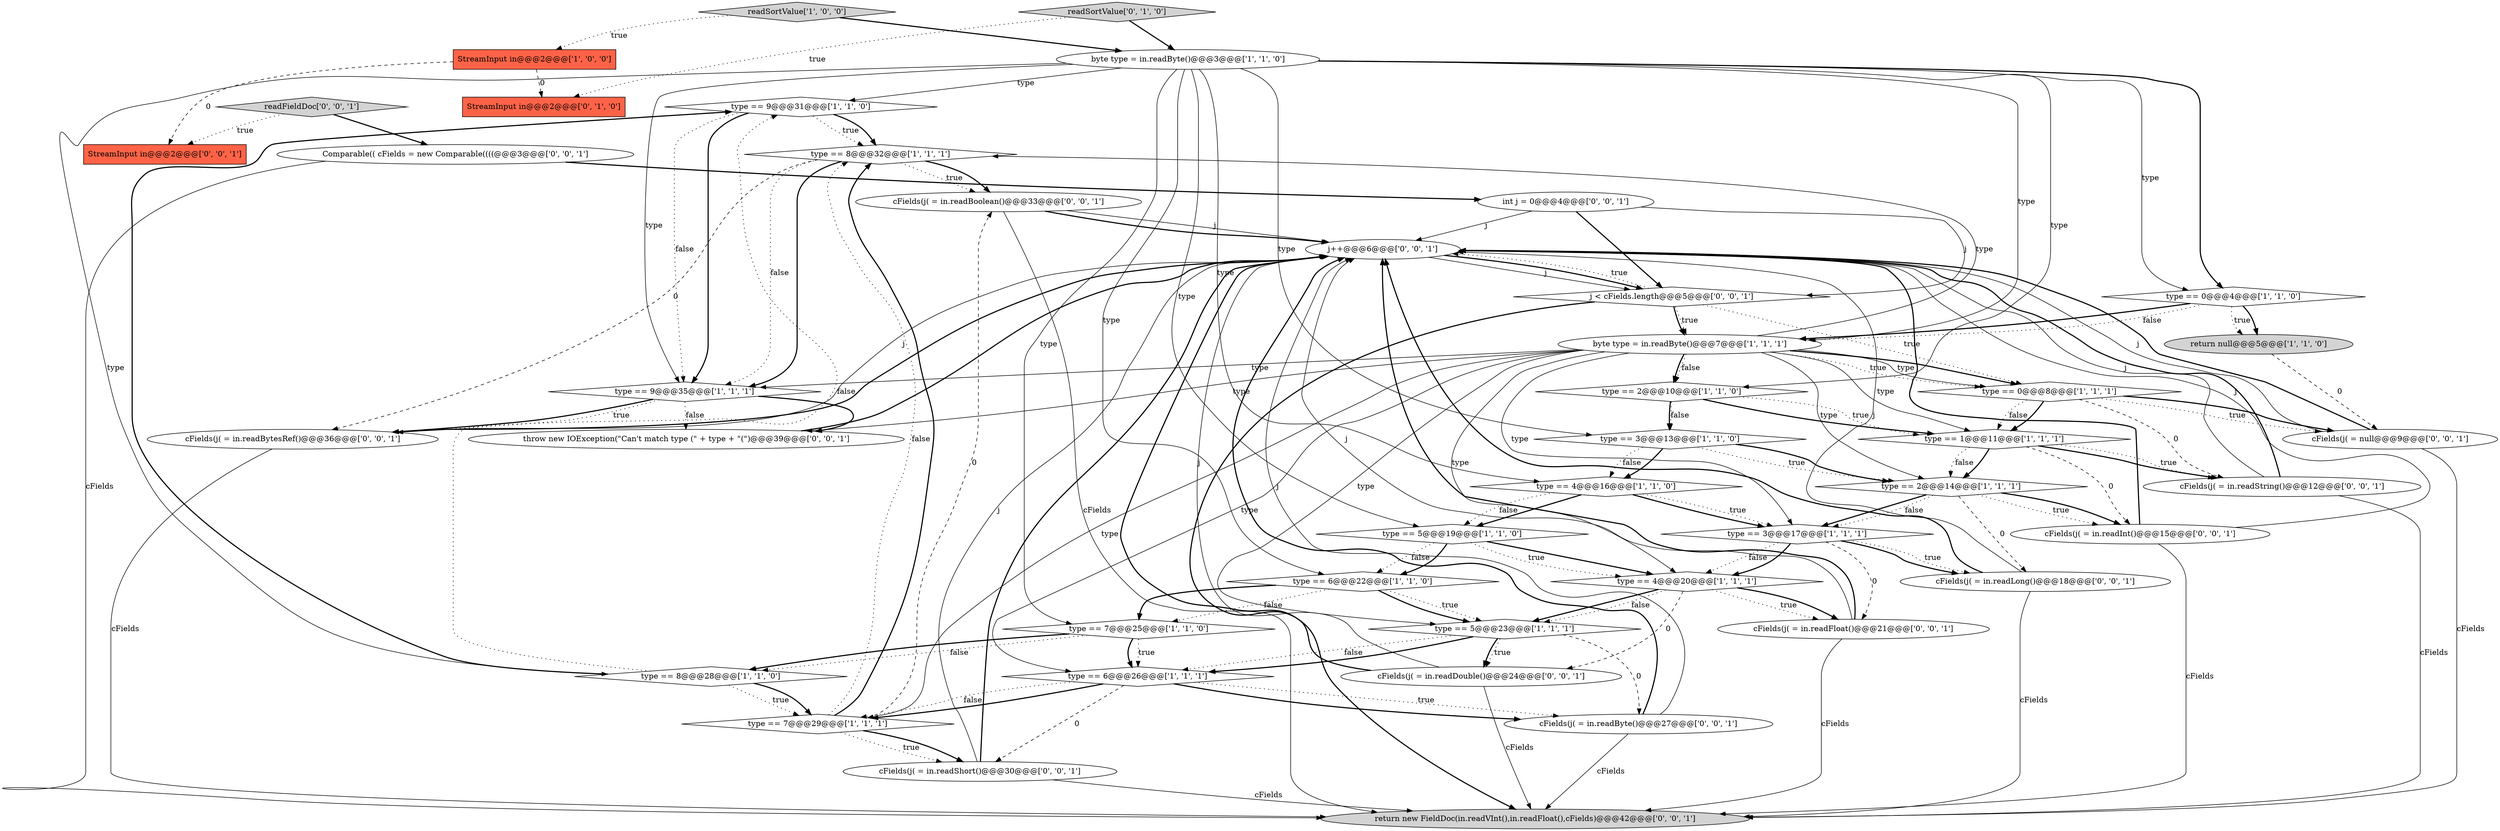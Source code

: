 digraph {
5 [style = filled, label = "type == 9@@@31@@@['1', '1', '0']", fillcolor = white, shape = diamond image = "AAA0AAABBB1BBB"];
33 [style = filled, label = "cFields(j( = in.readFloat()@@@21@@@['0', '0', '1']", fillcolor = white, shape = ellipse image = "AAA0AAABBB3BBB"];
43 [style = filled, label = "cFields(j( = in.readLong()@@@18@@@['0', '0', '1']", fillcolor = white, shape = ellipse image = "AAA0AAABBB3BBB"];
38 [style = filled, label = "cFields(j( = in.readDouble()@@@24@@@['0', '0', '1']", fillcolor = white, shape = ellipse image = "AAA0AAABBB3BBB"];
39 [style = filled, label = "int j = 0@@@4@@@['0', '0', '1']", fillcolor = white, shape = ellipse image = "AAA0AAABBB3BBB"];
34 [style = filled, label = "cFields(j( = in.readInt()@@@15@@@['0', '0', '1']", fillcolor = white, shape = ellipse image = "AAA0AAABBB3BBB"];
16 [style = filled, label = "type == 4@@@20@@@['1', '1', '1']", fillcolor = white, shape = diamond image = "AAA0AAABBB1BBB"];
41 [style = filled, label = "cFields(j( = in.readBoolean()@@@33@@@['0', '0', '1']", fillcolor = white, shape = ellipse image = "AAA0AAABBB3BBB"];
15 [style = filled, label = "type == 5@@@19@@@['1', '1', '0']", fillcolor = white, shape = diamond image = "AAA0AAABBB1BBB"];
26 [style = filled, label = "StreamInput in@@@2@@@['0', '0', '1']", fillcolor = tomato, shape = box image = "AAA0AAABBB3BBB"];
29 [style = filled, label = "return new FieldDoc(in.readVInt(),in.readFloat(),cFields)@@@42@@@['0', '0', '1']", fillcolor = lightgray, shape = ellipse image = "AAA0AAABBB3BBB"];
18 [style = filled, label = "type == 0@@@4@@@['1', '1', '0']", fillcolor = white, shape = diamond image = "AAA0AAABBB1BBB"];
0 [style = filled, label = "type == 3@@@13@@@['1', '1', '0']", fillcolor = white, shape = diamond image = "AAA0AAABBB1BBB"];
9 [style = filled, label = "type == 8@@@28@@@['1', '1', '0']", fillcolor = white, shape = diamond image = "AAA0AAABBB1BBB"];
19 [style = filled, label = "type == 3@@@17@@@['1', '1', '1']", fillcolor = white, shape = diamond image = "AAA0AAABBB1BBB"];
6 [style = filled, label = "readSortValue['1', '0', '0']", fillcolor = lightgray, shape = diamond image = "AAA0AAABBB1BBB"];
27 [style = filled, label = "cFields(j( = in.readString()@@@12@@@['0', '0', '1']", fillcolor = white, shape = ellipse image = "AAA0AAABBB3BBB"];
28 [style = filled, label = "readFieldDoc['0', '0', '1']", fillcolor = lightgray, shape = diamond image = "AAA0AAABBB3BBB"];
23 [style = filled, label = "type == 8@@@32@@@['1', '1', '1']", fillcolor = white, shape = diamond image = "AAA0AAABBB1BBB"];
35 [style = filled, label = "throw new IOException(\"Can't match type (\" + type + \"(\")@@@39@@@['0', '0', '1']", fillcolor = white, shape = ellipse image = "AAA0AAABBB3BBB"];
14 [style = filled, label = "return null@@@5@@@['1', '1', '0']", fillcolor = lightgray, shape = ellipse image = "AAA0AAABBB1BBB"];
37 [style = filled, label = "cFields(j( = in.readBytesRef()@@@36@@@['0', '0', '1']", fillcolor = white, shape = ellipse image = "AAA0AAABBB3BBB"];
2 [style = filled, label = "byte type = in.readByte()@@@3@@@['1', '1', '0']", fillcolor = white, shape = ellipse image = "AAA0AAABBB1BBB"];
11 [style = filled, label = "type == 2@@@14@@@['1', '1', '1']", fillcolor = white, shape = diamond image = "AAA0AAABBB1BBB"];
40 [style = filled, label = "cFields(j( = in.readByte()@@@27@@@['0', '0', '1']", fillcolor = white, shape = ellipse image = "AAA0AAABBB3BBB"];
24 [style = filled, label = "readSortValue['0', '1', '0']", fillcolor = lightgray, shape = diamond image = "AAA0AAABBB2BBB"];
17 [style = filled, label = "type == 5@@@23@@@['1', '1', '1']", fillcolor = white, shape = diamond image = "AAA0AAABBB1BBB"];
25 [style = filled, label = "StreamInput in@@@2@@@['0', '1', '0']", fillcolor = tomato, shape = box image = "AAA1AAABBB2BBB"];
42 [style = filled, label = "cFields(j( = in.readShort()@@@30@@@['0', '0', '1']", fillcolor = white, shape = ellipse image = "AAA0AAABBB3BBB"];
3 [style = filled, label = "StreamInput in@@@2@@@['1', '0', '0']", fillcolor = tomato, shape = box image = "AAA1AAABBB1BBB"];
7 [style = filled, label = "type == 9@@@35@@@['1', '1', '1']", fillcolor = white, shape = diamond image = "AAA0AAABBB1BBB"];
36 [style = filled, label = "j++@@@6@@@['0', '0', '1']", fillcolor = white, shape = ellipse image = "AAA0AAABBB3BBB"];
8 [style = filled, label = "byte type = in.readByte()@@@7@@@['1', '1', '1']", fillcolor = white, shape = ellipse image = "AAA0AAABBB1BBB"];
12 [style = filled, label = "type == 6@@@22@@@['1', '1', '0']", fillcolor = white, shape = diamond image = "AAA0AAABBB1BBB"];
22 [style = filled, label = "type == 6@@@26@@@['1', '1', '1']", fillcolor = white, shape = diamond image = "AAA0AAABBB1BBB"];
10 [style = filled, label = "type == 1@@@11@@@['1', '1', '1']", fillcolor = white, shape = diamond image = "AAA0AAABBB1BBB"];
32 [style = filled, label = "Comparable(( cFields = new Comparable((((@@@3@@@['0', '0', '1']", fillcolor = white, shape = ellipse image = "AAA0AAABBB3BBB"];
4 [style = filled, label = "type == 7@@@29@@@['1', '1', '1']", fillcolor = white, shape = diamond image = "AAA0AAABBB1BBB"];
21 [style = filled, label = "type == 2@@@10@@@['1', '1', '0']", fillcolor = white, shape = diamond image = "AAA0AAABBB1BBB"];
31 [style = filled, label = "cFields(j( = null@@@9@@@['0', '0', '1']", fillcolor = white, shape = ellipse image = "AAA0AAABBB3BBB"];
20 [style = filled, label = "type == 0@@@8@@@['1', '1', '1']", fillcolor = white, shape = diamond image = "AAA0AAABBB1BBB"];
30 [style = filled, label = "j < cFields.length@@@5@@@['0', '0', '1']", fillcolor = white, shape = diamond image = "AAA0AAABBB3BBB"];
1 [style = filled, label = "type == 4@@@16@@@['1', '1', '0']", fillcolor = white, shape = diamond image = "AAA0AAABBB1BBB"];
13 [style = filled, label = "type == 7@@@25@@@['1', '1', '0']", fillcolor = white, shape = diamond image = "AAA0AAABBB1BBB"];
23->7 [style = dotted, label="false"];
21->10 [style = bold, label=""];
24->25 [style = dotted, label="true"];
10->34 [style = dashed, label="0"];
8->23 [style = solid, label="type"];
5->23 [style = dotted, label="true"];
7->35 [style = bold, label=""];
8->17 [style = solid, label="type"];
8->16 [style = solid, label="type"];
43->29 [style = solid, label="cFields"];
30->29 [style = bold, label=""];
22->4 [style = bold, label=""];
17->38 [style = bold, label=""];
11->34 [style = dotted, label="true"];
13->9 [style = dotted, label="false"];
22->42 [style = dashed, label="0"];
8->20 [style = bold, label=""];
19->16 [style = dotted, label="false"];
20->31 [style = dotted, label="true"];
8->22 [style = solid, label="type"];
8->10 [style = solid, label="type"];
4->42 [style = dotted, label="true"];
9->5 [style = bold, label=""];
4->23 [style = dotted, label="false"];
11->43 [style = dashed, label="0"];
8->20 [style = dotted, label="true"];
8->21 [style = dotted, label="false"];
13->22 [style = bold, label=""];
30->8 [style = bold, label=""];
6->3 [style = dotted, label="true"];
8->7 [style = solid, label="type"];
42->29 [style = solid, label="cFields"];
37->29 [style = solid, label="cFields"];
2->21 [style = solid, label="type"];
0->11 [style = dotted, label="true"];
2->9 [style = solid, label="type"];
10->11 [style = bold, label=""];
39->36 [style = solid, label="j"];
8->11 [style = solid, label="type"];
17->38 [style = dotted, label="true"];
12->17 [style = dotted, label="true"];
32->29 [style = solid, label="cFields"];
36->30 [style = solid, label="j"];
21->0 [style = bold, label=""];
5->23 [style = bold, label=""];
2->8 [style = solid, label="type"];
2->7 [style = solid, label="type"];
37->36 [style = bold, label=""];
22->4 [style = dotted, label="false"];
40->36 [style = solid, label="j"];
5->7 [style = dotted, label="false"];
7->37 [style = bold, label=""];
23->41 [style = dotted, label="true"];
8->4 [style = solid, label="type"];
2->18 [style = bold, label=""];
33->36 [style = solid, label="j"];
20->31 [style = bold, label=""];
16->17 [style = bold, label=""];
15->16 [style = dotted, label="true"];
16->33 [style = dotted, label="true"];
6->2 [style = bold, label=""];
36->30 [style = bold, label=""];
13->22 [style = dotted, label="true"];
18->8 [style = dotted, label="false"];
16->33 [style = bold, label=""];
34->36 [style = bold, label=""];
33->36 [style = bold, label=""];
8->35 [style = solid, label="type"];
15->12 [style = dotted, label="false"];
9->4 [style = dotted, label="true"];
31->36 [style = solid, label="j"];
5->7 [style = bold, label=""];
15->12 [style = bold, label=""];
23->7 [style = bold, label=""];
1->19 [style = bold, label=""];
2->12 [style = solid, label="type"];
16->17 [style = dotted, label="false"];
4->23 [style = bold, label=""];
4->41 [style = dashed, label="0"];
14->31 [style = dashed, label="0"];
2->1 [style = solid, label="type"];
2->5 [style = solid, label="type"];
2->0 [style = solid, label="type"];
2->18 [style = solid, label="type"];
21->0 [style = dotted, label="false"];
3->26 [style = dashed, label="0"];
34->29 [style = solid, label="cFields"];
31->29 [style = solid, label="cFields"];
12->17 [style = bold, label=""];
37->36 [style = solid, label="j"];
43->36 [style = bold, label=""];
2->13 [style = solid, label="type"];
0->11 [style = bold, label=""];
31->36 [style = bold, label=""];
21->10 [style = dotted, label="true"];
23->41 [style = bold, label=""];
1->19 [style = dotted, label="true"];
30->36 [style = dotted, label="true"];
23->37 [style = dashed, label="0"];
19->16 [style = bold, label=""];
28->32 [style = bold, label=""];
41->36 [style = solid, label="j"];
12->13 [style = bold, label=""];
17->22 [style = dotted, label="false"];
41->36 [style = bold, label=""];
39->30 [style = solid, label="j"];
40->36 [style = bold, label=""];
30->20 [style = dotted, label="true"];
0->1 [style = bold, label=""];
42->36 [style = solid, label="j"];
8->19 [style = solid, label="type"];
19->43 [style = dotted, label="true"];
27->29 [style = solid, label="cFields"];
41->29 [style = solid, label="cFields"];
8->20 [style = solid, label="type"];
30->8 [style = dotted, label="true"];
32->39 [style = bold, label=""];
18->8 [style = bold, label=""];
13->9 [style = bold, label=""];
38->29 [style = solid, label="cFields"];
38->36 [style = solid, label="j"];
19->43 [style = bold, label=""];
22->40 [style = bold, label=""];
7->35 [style = dotted, label="false"];
12->13 [style = dotted, label="false"];
16->38 [style = dashed, label="0"];
27->36 [style = bold, label=""];
24->2 [style = bold, label=""];
10->27 [style = bold, label=""];
34->36 [style = solid, label="j"];
1->15 [style = bold, label=""];
9->4 [style = bold, label=""];
20->27 [style = dashed, label="0"];
27->36 [style = solid, label="j"];
4->42 [style = bold, label=""];
38->36 [style = bold, label=""];
22->40 [style = dotted, label="true"];
42->36 [style = bold, label=""];
0->1 [style = dotted, label="false"];
11->19 [style = bold, label=""];
17->22 [style = bold, label=""];
15->16 [style = bold, label=""];
1->15 [style = dotted, label="false"];
18->14 [style = dotted, label="true"];
7->37 [style = dotted, label="true"];
20->10 [style = dotted, label="false"];
20->10 [style = bold, label=""];
39->30 [style = bold, label=""];
33->29 [style = solid, label="cFields"];
11->34 [style = bold, label=""];
10->11 [style = dotted, label="false"];
2->15 [style = solid, label="type"];
11->19 [style = dotted, label="false"];
17->40 [style = dashed, label="0"];
28->26 [style = dotted, label="true"];
43->36 [style = solid, label="j"];
9->5 [style = dotted, label="false"];
8->21 [style = bold, label=""];
10->27 [style = dotted, label="true"];
35->36 [style = bold, label=""];
40->29 [style = solid, label="cFields"];
19->33 [style = dashed, label="0"];
18->14 [style = bold, label=""];
3->25 [style = dashed, label="0"];
}

